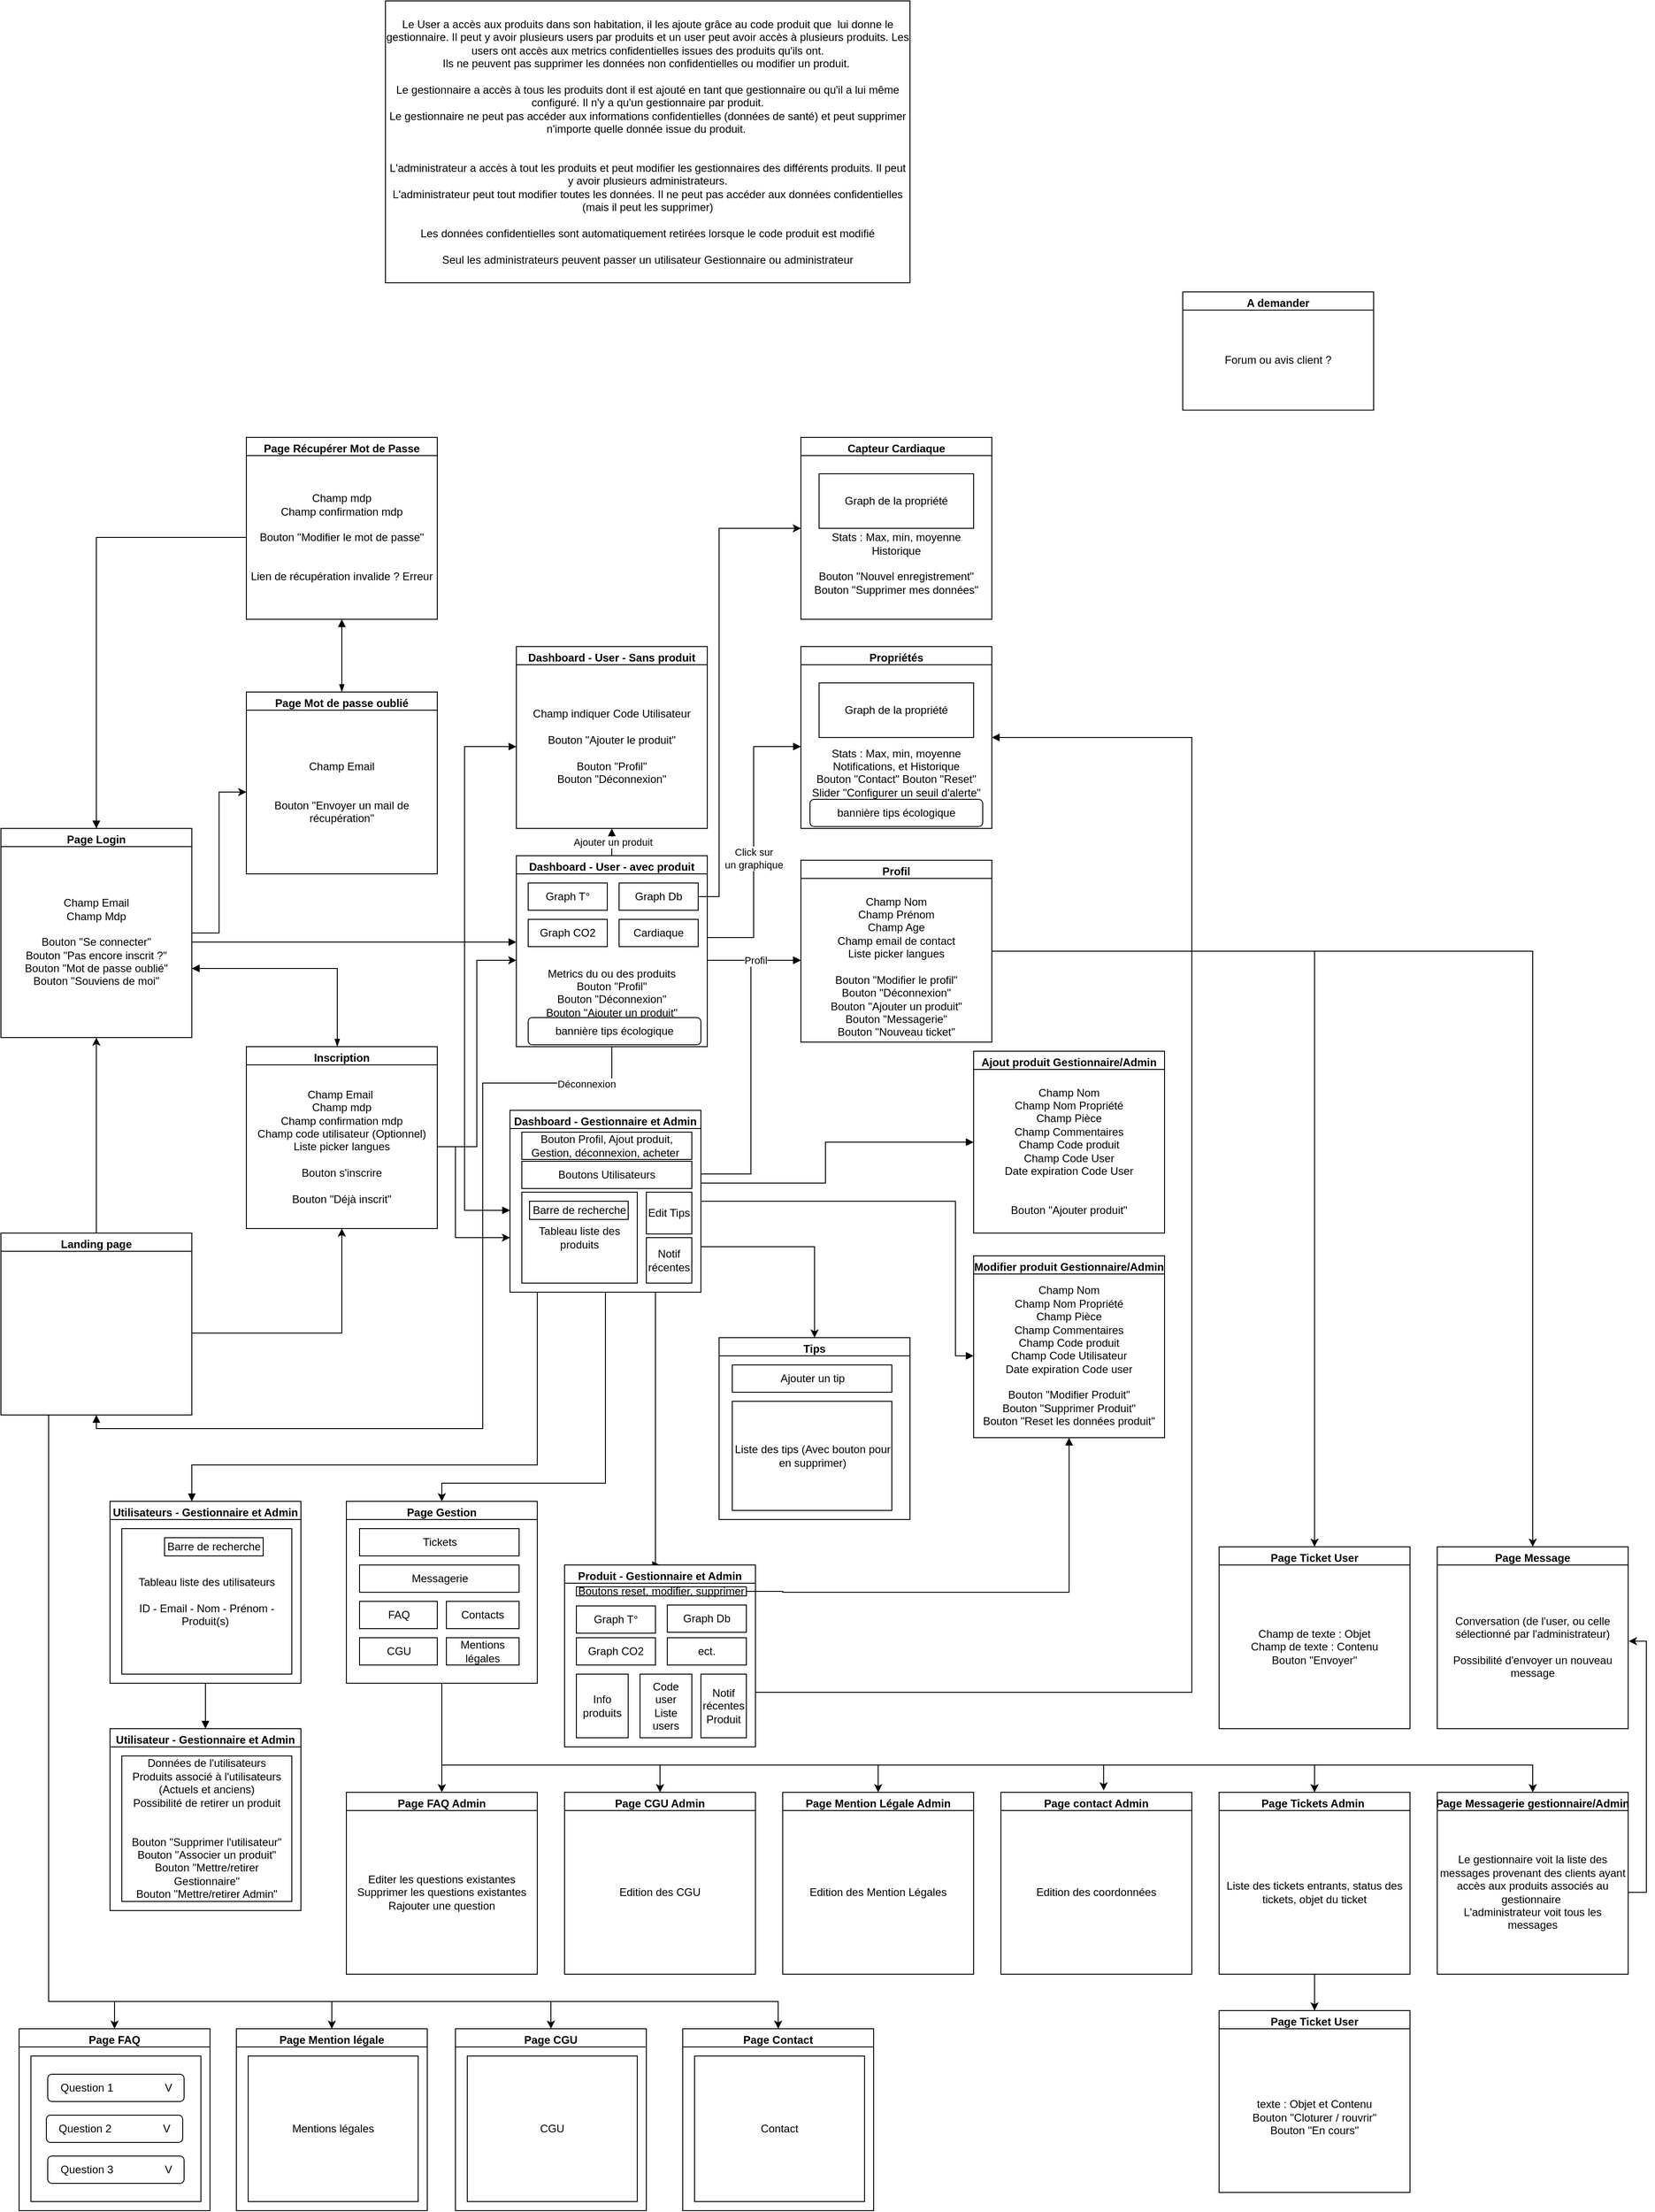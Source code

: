 <mxfile version="20.4.0" type="github">
  <diagram id="8Fomc0AZO4FN7XBAN6qD" name="Page-1">
    <mxGraphModel dx="5688" dy="4253" grid="1" gridSize="10" guides="1" tooltips="1" connect="1" arrows="1" fold="1" page="1" pageScale="1" pageWidth="827" pageHeight="1169" math="0" shadow="0">
      <root>
        <mxCell id="0" />
        <mxCell id="1" parent="0" />
        <mxCell id="TvtiboMg3xRF9wBlMIQy-12" value="" style="edgeStyle=orthogonalEdgeStyle;rounded=0;orthogonalLoop=1;jettySize=auto;html=1;" parent="1" source="Z2G2KV7_FwyXqnljN_IR-2" target="TvtiboMg3xRF9wBlMIQy-11" edge="1">
          <mxGeometry relative="1" as="geometry" />
        </mxCell>
        <mxCell id="Z2G2KV7_FwyXqnljN_IR-2" value="Page Login" style="swimlane;" parent="1" vertex="1">
          <mxGeometry x="50" y="40" width="210" height="230" as="geometry" />
        </mxCell>
        <mxCell id="Z2G2KV7_FwyXqnljN_IR-4" value="Champ Email&lt;br&gt;Champ Mdp&lt;br&gt;&lt;br&gt;Bouton &quot;Se connecter&quot;&lt;br&gt;Bouton &quot;Pas encore inscrit ?&quot;&lt;br&gt;Bouton &quot;Mot de passe oublié&quot;&lt;br&gt;Bouton &quot;Souviens de moi&quot;" style="whiteSpace=wrap;html=1;aspect=fixed;" parent="Z2G2KV7_FwyXqnljN_IR-2" vertex="1">
          <mxGeometry y="20" width="210" height="210" as="geometry" />
        </mxCell>
        <mxCell id="zcl_KMXIE3ddpEgMDRwE-5" style="edgeStyle=orthogonalEdgeStyle;rounded=0;orthogonalLoop=1;jettySize=auto;html=1;exitX=0.25;exitY=1;exitDx=0;exitDy=0;entryX=0.5;entryY=0;entryDx=0;entryDy=0;" parent="1" source="TvtiboMg3xRF9wBlMIQy-1" target="zcl_KMXIE3ddpEgMDRwE-1" edge="1">
          <mxGeometry relative="1" as="geometry">
            <Array as="points">
              <mxPoint x="103" y="1330" />
              <mxPoint x="175" y="1330" />
            </Array>
          </mxGeometry>
        </mxCell>
        <mxCell id="zcl_KMXIE3ddpEgMDRwE-19" style="edgeStyle=orthogonalEdgeStyle;rounded=0;orthogonalLoop=1;jettySize=auto;html=1;exitX=0.25;exitY=1;exitDx=0;exitDy=0;entryX=0.5;entryY=0;entryDx=0;entryDy=0;" parent="1" source="TvtiboMg3xRF9wBlMIQy-1" target="zcl_KMXIE3ddpEgMDRwE-6" edge="1">
          <mxGeometry relative="1" as="geometry">
            <Array as="points">
              <mxPoint x="103" y="1330" />
              <mxPoint x="414" y="1330" />
            </Array>
          </mxGeometry>
        </mxCell>
        <mxCell id="zcl_KMXIE3ddpEgMDRwE-20" style="edgeStyle=orthogonalEdgeStyle;rounded=0;orthogonalLoop=1;jettySize=auto;html=1;exitX=0.25;exitY=1;exitDx=0;exitDy=0;entryX=0.5;entryY=0;entryDx=0;entryDy=0;" parent="1" source="TvtiboMg3xRF9wBlMIQy-1" target="zcl_KMXIE3ddpEgMDRwE-10" edge="1">
          <mxGeometry relative="1" as="geometry">
            <Array as="points">
              <mxPoint x="103" y="1330" />
              <mxPoint x="655" y="1330" />
            </Array>
          </mxGeometry>
        </mxCell>
        <mxCell id="zcl_KMXIE3ddpEgMDRwE-34" style="edgeStyle=orthogonalEdgeStyle;rounded=0;orthogonalLoop=1;jettySize=auto;html=1;exitX=0.25;exitY=1;exitDx=0;exitDy=0;entryX=0.5;entryY=0;entryDx=0;entryDy=0;" parent="1" source="TvtiboMg3xRF9wBlMIQy-1" target="zcl_KMXIE3ddpEgMDRwE-25" edge="1">
          <mxGeometry relative="1" as="geometry">
            <Array as="points">
              <mxPoint x="103" y="1330" />
              <mxPoint x="905" y="1330" />
            </Array>
          </mxGeometry>
        </mxCell>
        <mxCell id="TvtiboMg3xRF9wBlMIQy-1" value="Landing page" style="swimlane;" parent="1" vertex="1">
          <mxGeometry x="50" y="485" width="210" height="200" as="geometry">
            <mxRectangle x="30" y="360" width="120" height="30" as="alternateBounds" />
          </mxGeometry>
        </mxCell>
        <mxCell id="TvtiboMg3xRF9wBlMIQy-3" value="" style="whiteSpace=wrap;html=1;" parent="TvtiboMg3xRF9wBlMIQy-1" vertex="1">
          <mxGeometry y="20" width="210" height="180" as="geometry" />
        </mxCell>
        <mxCell id="TvtiboMg3xRF9wBlMIQy-6" value="" style="edgeStyle=orthogonalEdgeStyle;rounded=0;orthogonalLoop=1;jettySize=auto;html=1;exitX=0.5;exitY=0;exitDx=0;exitDy=0;" parent="1" source="TvtiboMg3xRF9wBlMIQy-1" target="Z2G2KV7_FwyXqnljN_IR-4" edge="1">
          <mxGeometry relative="1" as="geometry">
            <mxPoint x="170" y="450" as="sourcePoint" />
          </mxGeometry>
        </mxCell>
        <mxCell id="wFw56l5t1BwNAsLt9trj-7" value="" style="edgeStyle=orthogonalEdgeStyle;rounded=0;orthogonalLoop=1;jettySize=auto;html=1;startArrow=blockThin;startFill=1;endArrow=block;endFill=1;" parent="1" source="TvtiboMg3xRF9wBlMIQy-10" target="wFw56l5t1BwNAsLt9trj-5" edge="1">
          <mxGeometry relative="1" as="geometry" />
        </mxCell>
        <mxCell id="TvtiboMg3xRF9wBlMIQy-10" value="Page Mot de passe oublié" style="swimlane;" parent="1" vertex="1">
          <mxGeometry x="320" y="-110" width="210" height="200" as="geometry">
            <mxRectangle x="290" y="400" width="120" height="30" as="alternateBounds" />
          </mxGeometry>
        </mxCell>
        <mxCell id="TvtiboMg3xRF9wBlMIQy-11" value="Champ Email&lt;br&gt;&lt;br&gt;&lt;br&gt;Bouton &quot;Envoyer un mail de récupération&quot;" style="whiteSpace=wrap;html=1;" parent="TvtiboMg3xRF9wBlMIQy-10" vertex="1">
          <mxGeometry y="20" width="210" height="180" as="geometry" />
        </mxCell>
        <mxCell id="TvtiboMg3xRF9wBlMIQy-13" value="Inscription" style="swimlane;" parent="1" vertex="1">
          <mxGeometry x="320" y="280" width="210" height="200" as="geometry">
            <mxRectangle x="290" y="400" width="120" height="30" as="alternateBounds" />
          </mxGeometry>
        </mxCell>
        <mxCell id="TvtiboMg3xRF9wBlMIQy-14" value="Champ Email&amp;nbsp;&lt;br&gt;Champ mdp&lt;br&gt;Champ confirmation mdp&lt;br&gt;Champ code utilisateur (Optionnel)&lt;br&gt;Liste picker langues&lt;br&gt;&lt;br&gt;Bouton s&#39;inscrire&lt;br&gt;&lt;br&gt;Bouton &quot;Déjà inscrit&quot;" style="whiteSpace=wrap;html=1;" parent="TvtiboMg3xRF9wBlMIQy-13" vertex="1">
          <mxGeometry y="20" width="210" height="180" as="geometry" />
        </mxCell>
        <mxCell id="TvtiboMg3xRF9wBlMIQy-16" style="edgeStyle=orthogonalEdgeStyle;rounded=0;orthogonalLoop=1;jettySize=auto;html=1;" parent="1" source="TvtiboMg3xRF9wBlMIQy-3" target="TvtiboMg3xRF9wBlMIQy-14" edge="1">
          <mxGeometry relative="1" as="geometry" />
        </mxCell>
        <mxCell id="TvtiboMg3xRF9wBlMIQy-17" value="Dashboard - User - Sans produit" style="swimlane;" parent="1" vertex="1">
          <mxGeometry x="617" y="-160" width="210" height="200" as="geometry">
            <mxRectangle x="670" y="60" width="120" height="30" as="alternateBounds" />
          </mxGeometry>
        </mxCell>
        <mxCell id="TvtiboMg3xRF9wBlMIQy-18" value="Champ indiquer Code Utilisateur&lt;br&gt;&lt;br&gt;Bouton &quot;Ajouter le produit&quot;&lt;br&gt;&lt;br&gt;Bouton &quot;Profil&quot;&lt;br&gt;Bouton &quot;Déconnexion&quot;" style="whiteSpace=wrap;html=1;" parent="TvtiboMg3xRF9wBlMIQy-17" vertex="1">
          <mxGeometry y="20" width="210" height="180" as="geometry" />
        </mxCell>
        <mxCell id="wFw56l5t1BwNAsLt9trj-4" style="edgeStyle=orthogonalEdgeStyle;rounded=0;orthogonalLoop=1;jettySize=auto;html=1;entryX=1;entryY=0.638;entryDx=0;entryDy=0;entryPerimeter=0;startArrow=blockThin;startFill=1;endArrow=block;endFill=1;" parent="1" target="Z2G2KV7_FwyXqnljN_IR-4" edge="1">
          <mxGeometry relative="1" as="geometry">
            <mxPoint x="420" y="280" as="sourcePoint" />
            <Array as="points">
              <mxPoint x="420" y="194" />
            </Array>
          </mxGeometry>
        </mxCell>
        <mxCell id="wFw56l5t1BwNAsLt9trj-5" value="Page Récupérer Mot de Passe" style="swimlane;" parent="1" vertex="1">
          <mxGeometry x="320" y="-390" width="210" height="200" as="geometry">
            <mxRectangle x="290" y="400" width="120" height="30" as="alternateBounds" />
          </mxGeometry>
        </mxCell>
        <mxCell id="wFw56l5t1BwNAsLt9trj-6" value="Champ mdp&lt;br&gt;Champ confirmation mdp&lt;br&gt;&lt;br&gt;Bouton &quot;Modifier le mot de passe&quot;&lt;br&gt;&lt;br&gt;&lt;br&gt;Lien de récupération invalide ? Erreur" style="whiteSpace=wrap;html=1;" parent="wFw56l5t1BwNAsLt9trj-5" vertex="1">
          <mxGeometry y="20" width="210" height="180" as="geometry" />
        </mxCell>
        <mxCell id="wFw56l5t1BwNAsLt9trj-8" style="edgeStyle=orthogonalEdgeStyle;rounded=0;orthogonalLoop=1;jettySize=auto;html=1;entryX=0.5;entryY=0;entryDx=0;entryDy=0;startArrow=none;startFill=0;endArrow=block;endFill=1;" parent="1" source="wFw56l5t1BwNAsLt9trj-6" target="Z2G2KV7_FwyXqnljN_IR-2" edge="1">
          <mxGeometry relative="1" as="geometry" />
        </mxCell>
        <mxCell id="wFw56l5t1BwNAsLt9trj-25" style="edgeStyle=orthogonalEdgeStyle;rounded=0;orthogonalLoop=1;jettySize=auto;html=1;exitX=0.5;exitY=0;exitDx=0;exitDy=0;entryX=0.5;entryY=1;entryDx=0;entryDy=0;startArrow=none;startFill=0;endArrow=block;endFill=1;" parent="1" source="wFw56l5t1BwNAsLt9trj-11" target="TvtiboMg3xRF9wBlMIQy-18" edge="1">
          <mxGeometry relative="1" as="geometry" />
        </mxCell>
        <mxCell id="wFw56l5t1BwNAsLt9trj-26" value="Ajouter un produit" style="edgeLabel;html=1;align=center;verticalAlign=middle;resizable=0;points=[];" parent="wFw56l5t1BwNAsLt9trj-25" vertex="1" connectable="0">
          <mxGeometry x="0.019" y="-1" relative="1" as="geometry">
            <mxPoint as="offset" />
          </mxGeometry>
        </mxCell>
        <mxCell id="wFw56l5t1BwNAsLt9trj-37" value="Click sur &lt;br&gt;un graphique" style="edgeStyle=orthogonalEdgeStyle;rounded=0;orthogonalLoop=1;jettySize=auto;html=1;exitX=1;exitY=0.25;exitDx=0;exitDy=0;entryX=0;entryY=0.5;entryDx=0;entryDy=0;startArrow=none;startFill=0;endArrow=block;endFill=1;" parent="1" source="wFw56l5t1BwNAsLt9trj-11" target="wFw56l5t1BwNAsLt9trj-36" edge="1">
          <mxGeometry relative="1" as="geometry">
            <Array as="points">
              <mxPoint x="827" y="160" />
              <mxPoint x="878" y="160" />
              <mxPoint x="878" y="-50" />
            </Array>
          </mxGeometry>
        </mxCell>
        <mxCell id="wFw56l5t1BwNAsLt9trj-11" value="Dashboard - User - avec produit" style="swimlane;" parent="1" vertex="1">
          <mxGeometry x="617" y="70" width="210" height="210" as="geometry">
            <mxRectangle x="670" y="60" width="120" height="30" as="alternateBounds" />
          </mxGeometry>
        </mxCell>
        <mxCell id="wFw56l5t1BwNAsLt9trj-12" value="&lt;br&gt;&lt;br&gt;&lt;br&gt;&lt;br&gt;&lt;br&gt;Metrics du ou des produits&lt;br&gt;Bouton &quot;Profil&quot;&lt;br&gt;Bouton &quot;Déconnexion&quot;&lt;br&gt;Bouton &quot;Ajouter un produit&quot;" style="whiteSpace=wrap;html=1;" parent="wFw56l5t1BwNAsLt9trj-11" vertex="1">
          <mxGeometry y="20" width="210" height="190" as="geometry" />
        </mxCell>
        <mxCell id="wFw56l5t1BwNAsLt9trj-21" value="Graph T°" style="rounded=0;whiteSpace=wrap;html=1;" parent="wFw56l5t1BwNAsLt9trj-11" vertex="1">
          <mxGeometry x="13" y="30" width="87" height="30" as="geometry" />
        </mxCell>
        <mxCell id="wFw56l5t1BwNAsLt9trj-22" value="Graph Db" style="rounded=0;whiteSpace=wrap;html=1;" parent="wFw56l5t1BwNAsLt9trj-11" vertex="1">
          <mxGeometry x="113" y="30" width="87" height="30" as="geometry" />
        </mxCell>
        <mxCell id="wFw56l5t1BwNAsLt9trj-23" value="Graph CO2" style="rounded=0;whiteSpace=wrap;html=1;" parent="wFw56l5t1BwNAsLt9trj-11" vertex="1">
          <mxGeometry x="13" y="70" width="87" height="30" as="geometry" />
        </mxCell>
        <mxCell id="wFw56l5t1BwNAsLt9trj-24" value="Cardiaque" style="rounded=0;whiteSpace=wrap;html=1;" parent="wFw56l5t1BwNAsLt9trj-11" vertex="1">
          <mxGeometry x="113" y="70" width="87" height="30" as="geometry" />
        </mxCell>
        <mxCell id="wFw56l5t1BwNAsLt9trj-70" value="bannière tips écologique" style="rounded=1;whiteSpace=wrap;html=1;" parent="wFw56l5t1BwNAsLt9trj-11" vertex="1">
          <mxGeometry x="13" y="178" width="190" height="30" as="geometry" />
        </mxCell>
        <mxCell id="wFw56l5t1BwNAsLt9trj-14" style="edgeStyle=orthogonalEdgeStyle;rounded=0;orthogonalLoop=1;jettySize=auto;html=1;startArrow=none;startFill=0;endArrow=block;endFill=1;" parent="1" source="Z2G2KV7_FwyXqnljN_IR-4" target="wFw56l5t1BwNAsLt9trj-12" edge="1">
          <mxGeometry relative="1" as="geometry">
            <Array as="points">
              <mxPoint x="600" y="165" />
              <mxPoint x="600" y="165" />
            </Array>
          </mxGeometry>
        </mxCell>
        <mxCell id="wFw56l5t1BwNAsLt9trj-15" style="edgeStyle=orthogonalEdgeStyle;rounded=0;orthogonalLoop=1;jettySize=auto;html=1;exitX=1;exitY=0.5;exitDx=0;exitDy=0;startArrow=none;startFill=0;endArrow=block;endFill=1;" parent="1" source="Z2G2KV7_FwyXqnljN_IR-4" target="TvtiboMg3xRF9wBlMIQy-18" edge="1">
          <mxGeometry relative="1" as="geometry">
            <Array as="points">
              <mxPoint x="560" y="165" />
              <mxPoint x="560" y="-50" />
            </Array>
          </mxGeometry>
        </mxCell>
        <mxCell id="wFw56l5t1BwNAsLt9trj-42" style="edgeStyle=orthogonalEdgeStyle;rounded=0;orthogonalLoop=1;jettySize=auto;html=1;exitX=1;exitY=0.5;exitDx=0;exitDy=0;entryX=0;entryY=0.5;entryDx=0;entryDy=0;startArrow=none;startFill=0;endArrow=block;endFill=1;" parent="1" source="wFw56l5t1BwNAsLt9trj-16" target="wFw56l5t1BwNAsLt9trj-29" edge="1">
          <mxGeometry relative="1" as="geometry">
            <Array as="points">
              <mxPoint x="820" y="420" />
              <mxPoint x="875" y="420" />
              <mxPoint x="875" y="185" />
            </Array>
          </mxGeometry>
        </mxCell>
        <mxCell id="wFw56l5t1BwNAsLt9trj-43" style="edgeStyle=orthogonalEdgeStyle;rounded=0;orthogonalLoop=1;jettySize=auto;html=1;exitX=1;exitY=0.5;exitDx=0;exitDy=0;startArrow=none;startFill=0;endArrow=block;endFill=1;entryX=0;entryY=0.5;entryDx=0;entryDy=0;" parent="1" source="wFw56l5t1BwNAsLt9trj-16" target="wFw56l5t1BwNAsLt9trj-44" edge="1">
          <mxGeometry relative="1" as="geometry">
            <mxPoint x="960" y="490.667" as="targetPoint" />
            <Array as="points">
              <mxPoint x="820" y="430" />
              <mxPoint x="957" y="430" />
              <mxPoint x="957" y="385" />
            </Array>
          </mxGeometry>
        </mxCell>
        <mxCell id="wFw56l5t1BwNAsLt9trj-54" style="edgeStyle=orthogonalEdgeStyle;rounded=0;orthogonalLoop=1;jettySize=auto;html=1;exitX=1;exitY=0.5;exitDx=0;exitDy=0;entryX=0;entryY=0.5;entryDx=0;entryDy=0;startArrow=none;startFill=0;endArrow=block;endFill=1;" parent="1" source="wFw56l5t1BwNAsLt9trj-16" target="wFw56l5t1BwNAsLt9trj-53" edge="1">
          <mxGeometry relative="1" as="geometry">
            <Array as="points">
              <mxPoint x="1100" y="450" />
              <mxPoint x="1100" y="620" />
            </Array>
          </mxGeometry>
        </mxCell>
        <mxCell id="wFw56l5t1BwNAsLt9trj-61" style="edgeStyle=orthogonalEdgeStyle;rounded=0;orthogonalLoop=1;jettySize=auto;html=1;exitX=0.5;exitY=1;exitDx=0;exitDy=0;entryX=0.5;entryY=0;entryDx=0;entryDy=0;startArrow=none;startFill=0;endArrow=block;endFill=1;" parent="1" source="wFw56l5t1BwNAsLt9trj-16" target="wFw56l5t1BwNAsLt9trj-55" edge="1">
          <mxGeometry relative="1" as="geometry">
            <Array as="points">
              <mxPoint x="770" y="550" />
              <mxPoint x="770" y="850" />
            </Array>
          </mxGeometry>
        </mxCell>
        <mxCell id="wFw56l5t1BwNAsLt9trj-81" style="edgeStyle=orthogonalEdgeStyle;rounded=0;orthogonalLoop=1;jettySize=auto;html=1;startArrow=none;startFill=0;endArrow=block;endFill=1;" parent="1" source="wFw56l5t1BwNAsLt9trj-16" target="wFw56l5t1BwNAsLt9trj-74" edge="1">
          <mxGeometry relative="1" as="geometry">
            <Array as="points">
              <mxPoint x="640" y="740" />
              <mxPoint x="260" y="740" />
            </Array>
          </mxGeometry>
        </mxCell>
        <mxCell id="EZ635x1kSuNYY0ZF9sBV-17" style="edgeStyle=orthogonalEdgeStyle;rounded=0;orthogonalLoop=1;jettySize=auto;html=1;exitX=1;exitY=0.75;exitDx=0;exitDy=0;entryX=0.5;entryY=0;entryDx=0;entryDy=0;" parent="1" source="wFw56l5t1BwNAsLt9trj-16" target="EZ635x1kSuNYY0ZF9sBV-9" edge="1">
          <mxGeometry relative="1" as="geometry" />
        </mxCell>
        <mxCell id="wFw56l5t1BwNAsLt9trj-16" value="Dashboard - Gestionnaire et Admin" style="swimlane;" parent="1" vertex="1">
          <mxGeometry x="610" y="350" width="210" height="200" as="geometry">
            <mxRectangle x="670" y="60" width="120" height="30" as="alternateBounds" />
          </mxGeometry>
        </mxCell>
        <mxCell id="wFw56l5t1BwNAsLt9trj-17" value="" style="whiteSpace=wrap;html=1;" parent="wFw56l5t1BwNAsLt9trj-16" vertex="1">
          <mxGeometry y="20" width="210" height="180" as="geometry" />
        </mxCell>
        <mxCell id="wFw56l5t1BwNAsLt9trj-47" value="Tableau liste des produits" style="rounded=0;whiteSpace=wrap;html=1;" parent="wFw56l5t1BwNAsLt9trj-16" vertex="1">
          <mxGeometry x="13" y="90" width="127" height="100" as="geometry" />
        </mxCell>
        <mxCell id="wFw56l5t1BwNAsLt9trj-48" value="Barre de recherche" style="rounded=0;whiteSpace=wrap;html=1;" parent="wFw56l5t1BwNAsLt9trj-16" vertex="1">
          <mxGeometry x="21.5" y="100" width="108.5" height="20" as="geometry" />
        </mxCell>
        <mxCell id="wFw56l5t1BwNAsLt9trj-49" value="Notif&lt;br&gt;récentes" style="rounded=0;whiteSpace=wrap;html=1;" parent="wFw56l5t1BwNAsLt9trj-16" vertex="1">
          <mxGeometry x="150" y="140" width="50" height="50" as="geometry" />
        </mxCell>
        <mxCell id="wFw56l5t1BwNAsLt9trj-50" value="Bouton Profil, Ajout produit, Gestion, déconnexion, acheter&amp;nbsp;" style="rounded=0;whiteSpace=wrap;html=1;" parent="wFw56l5t1BwNAsLt9trj-16" vertex="1">
          <mxGeometry x="13" y="24" width="187" height="30" as="geometry" />
        </mxCell>
        <mxCell id="wFw56l5t1BwNAsLt9trj-73" value="Boutons Utilisateurs" style="rounded=0;whiteSpace=wrap;html=1;" parent="wFw56l5t1BwNAsLt9trj-16" vertex="1">
          <mxGeometry x="13" y="56" width="187" height="30" as="geometry" />
        </mxCell>
        <mxCell id="EZ635x1kSuNYY0ZF9sBV-8" value="Edit Tips" style="rounded=0;whiteSpace=wrap;html=1;" parent="wFw56l5t1BwNAsLt9trj-16" vertex="1">
          <mxGeometry x="150" y="90" width="50" height="46" as="geometry" />
        </mxCell>
        <mxCell id="wFw56l5t1BwNAsLt9trj-18" style="edgeStyle=orthogonalEdgeStyle;rounded=0;orthogonalLoop=1;jettySize=auto;html=1;entryX=0;entryY=0.5;entryDx=0;entryDy=0;startArrow=none;startFill=0;endArrow=block;endFill=1;" parent="1" source="Z2G2KV7_FwyXqnljN_IR-4" target="wFw56l5t1BwNAsLt9trj-17" edge="1">
          <mxGeometry relative="1" as="geometry">
            <Array as="points">
              <mxPoint x="560" y="165" />
              <mxPoint x="560" y="460" />
            </Array>
          </mxGeometry>
        </mxCell>
        <mxCell id="wFw56l5t1BwNAsLt9trj-27" style="edgeStyle=orthogonalEdgeStyle;rounded=0;orthogonalLoop=1;jettySize=auto;html=1;startArrow=none;startFill=0;endArrow=block;endFill=1;" parent="1" source="wFw56l5t1BwNAsLt9trj-12" target="wFw56l5t1BwNAsLt9trj-29" edge="1">
          <mxGeometry relative="1" as="geometry">
            <mxPoint x="990" y="180.0" as="targetPoint" />
          </mxGeometry>
        </mxCell>
        <mxCell id="wFw56l5t1BwNAsLt9trj-34" value="Profil&lt;br&gt;" style="edgeLabel;html=1;align=center;verticalAlign=middle;resizable=0;points=[];" parent="wFw56l5t1BwNAsLt9trj-27" vertex="1" connectable="0">
          <mxGeometry x="-0.404" y="-5" relative="1" as="geometry">
            <mxPoint x="22" y="-5" as="offset" />
          </mxGeometry>
        </mxCell>
        <mxCell id="zcl_KMXIE3ddpEgMDRwE-71" style="edgeStyle=orthogonalEdgeStyle;rounded=0;orthogonalLoop=1;jettySize=auto;html=1;exitX=1;exitY=0.5;exitDx=0;exitDy=0;entryX=0.5;entryY=0;entryDx=0;entryDy=0;" parent="1" source="wFw56l5t1BwNAsLt9trj-28" target="zcl_KMXIE3ddpEgMDRwE-72" edge="1">
          <mxGeometry relative="1" as="geometry">
            <mxPoint x="1460" y="250" as="targetPoint" />
          </mxGeometry>
        </mxCell>
        <mxCell id="zcl_KMXIE3ddpEgMDRwE-76" style="edgeStyle=orthogonalEdgeStyle;rounded=0;orthogonalLoop=1;jettySize=auto;html=1;exitX=1;exitY=0.5;exitDx=0;exitDy=0;entryX=0.5;entryY=0;entryDx=0;entryDy=0;" parent="1" source="wFw56l5t1BwNAsLt9trj-28" target="zcl_KMXIE3ddpEgMDRwE-74" edge="1">
          <mxGeometry relative="1" as="geometry" />
        </mxCell>
        <mxCell id="wFw56l5t1BwNAsLt9trj-28" value="Profil" style="swimlane;" parent="1" vertex="1">
          <mxGeometry x="930" y="75" width="210" height="200" as="geometry">
            <mxRectangle x="670" y="60" width="120" height="30" as="alternateBounds" />
          </mxGeometry>
        </mxCell>
        <mxCell id="wFw56l5t1BwNAsLt9trj-29" value="&lt;br&gt;Champ Nom&lt;br&gt;Champ Prénom&lt;br&gt;Champ Age&lt;br&gt;Champ email de contact&lt;br&gt;Liste picker langues&lt;br&gt;&lt;br&gt;Bouton &quot;Modifier le profil&quot;&lt;br&gt;Bouton &quot;Déconnexion&quot;&lt;br&gt;Bouton &quot;Ajouter un produit&quot;&lt;br&gt;Bouton &quot;Messagerie&quot;&lt;br&gt;Bouton &quot;Nouveau ticket&quot;" style="whiteSpace=wrap;html=1;" parent="wFw56l5t1BwNAsLt9trj-28" vertex="1">
          <mxGeometry y="20" width="210" height="180" as="geometry" />
        </mxCell>
        <mxCell id="wFw56l5t1BwNAsLt9trj-35" value="Propriétés" style="swimlane;" parent="1" vertex="1">
          <mxGeometry x="930" y="-160" width="210" height="200" as="geometry">
            <mxRectangle x="670" y="60" width="120" height="30" as="alternateBounds" />
          </mxGeometry>
        </mxCell>
        <mxCell id="wFw56l5t1BwNAsLt9trj-36" value="&lt;br&gt;&lt;br&gt;&lt;br&gt;&lt;br&gt;Stats : Max, min, moyenne&lt;br&gt;Notifications, et Historique&lt;br&gt;Bouton &quot;Contact&quot; Bouton &quot;Reset&quot;&lt;br&gt;Slider &quot;Configurer un seuil d&#39;alerte&quot;" style="whiteSpace=wrap;html=1;" parent="wFw56l5t1BwNAsLt9trj-35" vertex="1">
          <mxGeometry y="20" width="210" height="180" as="geometry" />
        </mxCell>
        <mxCell id="wFw56l5t1BwNAsLt9trj-38" value="Graph de la propriété" style="rounded=0;whiteSpace=wrap;html=1;" parent="wFw56l5t1BwNAsLt9trj-35" vertex="1">
          <mxGeometry x="20" y="40" width="170" height="60" as="geometry" />
        </mxCell>
        <mxCell id="wFw56l5t1BwNAsLt9trj-39" value="bannière tips écologique" style="rounded=1;whiteSpace=wrap;html=1;" parent="wFw56l5t1BwNAsLt9trj-35" vertex="1">
          <mxGeometry x="10" y="168" width="190" height="30" as="geometry" />
        </mxCell>
        <mxCell id="wFw56l5t1BwNAsLt9trj-40" style="edgeStyle=orthogonalEdgeStyle;rounded=0;orthogonalLoop=1;jettySize=auto;html=1;entryX=0.5;entryY=1;entryDx=0;entryDy=0;startArrow=none;startFill=0;endArrow=block;endFill=1;" parent="1" source="wFw56l5t1BwNAsLt9trj-12" target="TvtiboMg3xRF9wBlMIQy-1" edge="1">
          <mxGeometry relative="1" as="geometry">
            <Array as="points">
              <mxPoint x="722" y="320" />
              <mxPoint x="580" y="320" />
              <mxPoint x="580" y="700" />
              <mxPoint x="155" y="700" />
            </Array>
          </mxGeometry>
        </mxCell>
        <mxCell id="wFw56l5t1BwNAsLt9trj-41" value="Déconnexion" style="edgeLabel;html=1;align=center;verticalAlign=middle;resizable=0;points=[];" parent="wFw56l5t1BwNAsLt9trj-40" vertex="1" connectable="0">
          <mxGeometry x="-0.864" y="1" relative="1" as="geometry">
            <mxPoint as="offset" />
          </mxGeometry>
        </mxCell>
        <mxCell id="wFw56l5t1BwNAsLt9trj-44" value="Ajout produit Gestionnaire/Admin" style="swimlane;" parent="1" vertex="1">
          <mxGeometry x="1120" y="285" width="210" height="200" as="geometry">
            <mxRectangle x="670" y="60" width="120" height="30" as="alternateBounds" />
          </mxGeometry>
        </mxCell>
        <mxCell id="wFw56l5t1BwNAsLt9trj-45" value="Champ Nom&lt;br&gt;Champ Nom Propriété&lt;br&gt;Champ Pièce&lt;br&gt;Champ Commentaires&lt;br&gt;Champ Code produit&lt;br&gt;Champ Code User&lt;br&gt;Date expiration Code User&lt;br&gt;&lt;br&gt;&lt;br&gt;Bouton &quot;Ajouter produit&quot;" style="whiteSpace=wrap;html=1;" parent="wFw56l5t1BwNAsLt9trj-44" vertex="1">
          <mxGeometry y="20" width="210" height="180" as="geometry" />
        </mxCell>
        <mxCell id="wFw56l5t1BwNAsLt9trj-46" value="Le User a accès aux produits dans son habitation, il les ajoute grâce au code produit que &amp;nbsp;lui donne le gestionnaire. Il peut y avoir plusieurs users par produits et un user peut avoir accès à plusieurs produits. Les users ont accès aux metrics confidentielles issues des produits qu&#39;ils ont.&lt;br&gt;Ils ne peuvent pas supprimer les données non confidentielles ou modifier un produit.&amp;nbsp;&lt;br&gt;&lt;br&gt;Le gestionnaire a accès à tous les produits dont il est ajouté en tant que gestionnaire ou qu&#39;il a lui même configuré. Il n&#39;y a qu&#39;un gestionnaire par produit.&lt;br&gt;Le gestionnaire ne peut pas accéder aux informations confidentielles (données de santé) et peut supprimer n&#39;importe quelle donnée issue du produit.&amp;nbsp;&lt;br&gt;&lt;br&gt;&lt;br&gt;L&#39;administrateur a accès à tout les produits et peut modifier les gestionnaires des différents produits. Il peut y avoir plusieurs administrateurs.&lt;br&gt;L&#39;administrateur peut tout modifier toutes les données. Il ne peut pas accéder aux données confidentielles (mais il peut les supprimer)&lt;br&gt;&lt;br&gt;Les données confidentielles sont automatiquement retirées lorsque le code produit est modifié&lt;br&gt;&lt;br&gt;Seul les administrateurs peuvent passer un utilisateur Gestionnaire ou administrateur" style="rounded=0;whiteSpace=wrap;html=1;" parent="1" vertex="1">
          <mxGeometry x="473" y="-870" width="577" height="310" as="geometry" />
        </mxCell>
        <mxCell id="wFw56l5t1BwNAsLt9trj-52" value="Modifier produit Gestionnaire/Admin" style="swimlane;" parent="1" vertex="1">
          <mxGeometry x="1120" y="510" width="210" height="200" as="geometry">
            <mxRectangle x="670" y="60" width="120" height="30" as="alternateBounds" />
          </mxGeometry>
        </mxCell>
        <mxCell id="wFw56l5t1BwNAsLt9trj-53" value="Champ Nom&lt;br&gt;Champ Nom Propriété&lt;br&gt;Champ Pièce&lt;br&gt;Champ Commentaires&lt;br&gt;Champ Code produit&lt;br&gt;Champ Code Utilisateur&lt;br&gt;Date expiration Code user&lt;br&gt;&lt;br&gt;Bouton &quot;Modifier Produit&quot;&lt;br&gt;Bouton &quot;Supprimer Produit&quot;&lt;br&gt;Bouton &quot;Reset les données produit&quot;" style="whiteSpace=wrap;html=1;" parent="wFw56l5t1BwNAsLt9trj-52" vertex="1">
          <mxGeometry y="20" width="210" height="180" as="geometry" />
        </mxCell>
        <mxCell id="wFw56l5t1BwNAsLt9trj-55" value="Produit - Gestionnaire et Admin" style="swimlane;" parent="1" vertex="1">
          <mxGeometry x="670" y="850" width="210" height="200" as="geometry">
            <mxRectangle x="670" y="60" width="120" height="30" as="alternateBounds" />
          </mxGeometry>
        </mxCell>
        <mxCell id="wFw56l5t1BwNAsLt9trj-56" value="" style="whiteSpace=wrap;html=1;" parent="wFw56l5t1BwNAsLt9trj-55" vertex="1">
          <mxGeometry y="20" width="210" height="180" as="geometry" />
        </mxCell>
        <mxCell id="wFw56l5t1BwNAsLt9trj-58" value="Info produits" style="rounded=0;whiteSpace=wrap;html=1;" parent="wFw56l5t1BwNAsLt9trj-55" vertex="1">
          <mxGeometry x="13" y="120" width="57" height="70" as="geometry" />
        </mxCell>
        <mxCell id="wFw56l5t1BwNAsLt9trj-59" value="Notif&lt;br&gt;récentes&lt;br&gt;Produit" style="rounded=0;whiteSpace=wrap;html=1;" parent="wFw56l5t1BwNAsLt9trj-55" vertex="1">
          <mxGeometry x="150" y="120" width="50" height="70" as="geometry" />
        </mxCell>
        <mxCell id="wFw56l5t1BwNAsLt9trj-62" value="Graph T°" style="rounded=0;whiteSpace=wrap;html=1;" parent="wFw56l5t1BwNAsLt9trj-55" vertex="1">
          <mxGeometry x="13" y="45" width="87" height="30" as="geometry" />
        </mxCell>
        <mxCell id="wFw56l5t1BwNAsLt9trj-63" value="Graph Db" style="rounded=0;whiteSpace=wrap;html=1;" parent="wFw56l5t1BwNAsLt9trj-55" vertex="1">
          <mxGeometry x="113" y="44" width="87" height="30" as="geometry" />
        </mxCell>
        <mxCell id="wFw56l5t1BwNAsLt9trj-64" value="Graph CO2" style="rounded=0;whiteSpace=wrap;html=1;" parent="wFw56l5t1BwNAsLt9trj-55" vertex="1">
          <mxGeometry x="13" y="80" width="87" height="30" as="geometry" />
        </mxCell>
        <mxCell id="wFw56l5t1BwNAsLt9trj-65" value="ect." style="rounded=0;whiteSpace=wrap;html=1;" parent="wFw56l5t1BwNAsLt9trj-55" vertex="1">
          <mxGeometry x="113" y="80" width="87" height="30" as="geometry" />
        </mxCell>
        <mxCell id="wFw56l5t1BwNAsLt9trj-66" value="Code user&lt;br&gt;Liste&lt;br&gt;users" style="rounded=0;whiteSpace=wrap;html=1;" parent="wFw56l5t1BwNAsLt9trj-55" vertex="1">
          <mxGeometry x="83" y="120" width="57" height="70" as="geometry" />
        </mxCell>
        <mxCell id="wFw56l5t1BwNAsLt9trj-67" value="Boutons reset, modifier, supprimer" style="rounded=0;whiteSpace=wrap;html=1;" parent="wFw56l5t1BwNAsLt9trj-55" vertex="1">
          <mxGeometry x="13" y="24" width="187" height="10" as="geometry" />
        </mxCell>
        <mxCell id="wFw56l5t1BwNAsLt9trj-69" style="edgeStyle=orthogonalEdgeStyle;rounded=0;orthogonalLoop=1;jettySize=auto;html=1;exitX=1;exitY=0.5;exitDx=0;exitDy=0;entryX=0.5;entryY=1;entryDx=0;entryDy=0;startArrow=none;startFill=0;endArrow=block;endFill=1;" parent="1" source="wFw56l5t1BwNAsLt9trj-67" target="wFw56l5t1BwNAsLt9trj-53" edge="1">
          <mxGeometry relative="1" as="geometry">
            <Array as="points">
              <mxPoint x="910" y="879" />
              <mxPoint x="1225" y="880" />
            </Array>
          </mxGeometry>
        </mxCell>
        <mxCell id="wFw56l5t1BwNAsLt9trj-71" style="edgeStyle=orthogonalEdgeStyle;rounded=0;orthogonalLoop=1;jettySize=auto;html=1;entryX=1;entryY=0.5;entryDx=0;entryDy=0;startArrow=none;startFill=0;endArrow=block;endFill=1;" parent="1" source="wFw56l5t1BwNAsLt9trj-56" target="wFw56l5t1BwNAsLt9trj-35" edge="1">
          <mxGeometry relative="1" as="geometry">
            <Array as="points">
              <mxPoint x="1360" y="990" />
              <mxPoint x="1360" y="-60" />
            </Array>
          </mxGeometry>
        </mxCell>
        <mxCell id="wFw56l5t1BwNAsLt9trj-87" style="edgeStyle=orthogonalEdgeStyle;rounded=0;orthogonalLoop=1;jettySize=auto;html=1;entryX=0.5;entryY=0;entryDx=0;entryDy=0;startArrow=none;startFill=0;endArrow=block;endFill=1;" parent="1" source="wFw56l5t1BwNAsLt9trj-74" target="wFw56l5t1BwNAsLt9trj-83" edge="1">
          <mxGeometry relative="1" as="geometry" />
        </mxCell>
        <mxCell id="wFw56l5t1BwNAsLt9trj-74" value="Utilisateurs - Gestionnaire et Admin" style="swimlane;" parent="1" vertex="1">
          <mxGeometry x="170" y="780" width="210" height="200" as="geometry">
            <mxRectangle x="670" y="60" width="120" height="30" as="alternateBounds" />
          </mxGeometry>
        </mxCell>
        <mxCell id="wFw56l5t1BwNAsLt9trj-75" value="" style="whiteSpace=wrap;html=1;" parent="wFw56l5t1BwNAsLt9trj-74" vertex="1">
          <mxGeometry y="20" width="210" height="180" as="geometry" />
        </mxCell>
        <mxCell id="wFw56l5t1BwNAsLt9trj-76" value="Tableau liste des utilisateurs&lt;br&gt;&lt;br&gt;ID - Email - Nom - Prénom - Produit(s)&amp;nbsp;" style="rounded=0;whiteSpace=wrap;html=1;" parent="wFw56l5t1BwNAsLt9trj-74" vertex="1">
          <mxGeometry x="13" y="30" width="187" height="160" as="geometry" />
        </mxCell>
        <mxCell id="wFw56l5t1BwNAsLt9trj-77" value="Barre de recherche" style="rounded=0;whiteSpace=wrap;html=1;" parent="wFw56l5t1BwNAsLt9trj-74" vertex="1">
          <mxGeometry x="60" y="40" width="108.5" height="20" as="geometry" />
        </mxCell>
        <mxCell id="wFw56l5t1BwNAsLt9trj-83" value="Utilisateur - Gestionnaire et Admin" style="swimlane;" parent="1" vertex="1">
          <mxGeometry x="170" y="1030" width="210" height="200" as="geometry">
            <mxRectangle x="670" y="60" width="120" height="30" as="alternateBounds" />
          </mxGeometry>
        </mxCell>
        <mxCell id="wFw56l5t1BwNAsLt9trj-84" value="" style="whiteSpace=wrap;html=1;" parent="wFw56l5t1BwNAsLt9trj-83" vertex="1">
          <mxGeometry y="20" width="210" height="180" as="geometry" />
        </mxCell>
        <mxCell id="wFw56l5t1BwNAsLt9trj-85" value="Données de l&#39;utilisateurs&lt;br&gt;Produits associé à l&#39;utilisateurs&lt;br&gt;(Actuels et anciens)&lt;br&gt;Possibilité de retirer un produit&lt;br&gt;&lt;br&gt;&lt;br&gt;Bouton &quot;Supprimer l&#39;utilisateur&quot;&lt;br&gt;Bouton &quot;Associer un produit&quot;&lt;br&gt;Bouton &quot;Mettre/retirer Gestionnaire&quot;&lt;br&gt;Bouton &quot;Mettre/retirer Admin&quot;" style="rounded=0;whiteSpace=wrap;html=1;" parent="wFw56l5t1BwNAsLt9trj-83" vertex="1">
          <mxGeometry x="13" y="30" width="187" height="160" as="geometry" />
        </mxCell>
        <mxCell id="wFw56l5t1BwNAsLt9trj-88" value="" style="edgeStyle=orthogonalEdgeStyle;rounded=0;orthogonalLoop=1;jettySize=auto;html=1;startArrow=classic;startFill=1;endArrow=none;endFill=0;" parent="1" source="wFw56l5t1BwNAsLt9trj-17" target="TvtiboMg3xRF9wBlMIQy-14" edge="1">
          <mxGeometry relative="1" as="geometry">
            <Array as="points">
              <mxPoint x="550" y="490" />
              <mxPoint x="550" y="390" />
            </Array>
          </mxGeometry>
        </mxCell>
        <mxCell id="zcl_KMXIE3ddpEgMDRwE-1" value="Page FAQ" style="swimlane;" parent="1" vertex="1">
          <mxGeometry x="70" y="1360" width="210" height="200" as="geometry">
            <mxRectangle x="670" y="60" width="120" height="30" as="alternateBounds" />
          </mxGeometry>
        </mxCell>
        <mxCell id="zcl_KMXIE3ddpEgMDRwE-2" value="" style="whiteSpace=wrap;html=1;" parent="zcl_KMXIE3ddpEgMDRwE-1" vertex="1">
          <mxGeometry y="20" width="210" height="180" as="geometry" />
        </mxCell>
        <mxCell id="zcl_KMXIE3ddpEgMDRwE-3" value="" style="rounded=0;whiteSpace=wrap;html=1;" parent="zcl_KMXIE3ddpEgMDRwE-1" vertex="1">
          <mxGeometry x="13" y="30" width="187" height="160" as="geometry" />
        </mxCell>
        <mxCell id="zcl_KMXIE3ddpEgMDRwE-21" value="Question 1 &amp;nbsp; &amp;nbsp; &amp;nbsp; &amp;nbsp; &amp;nbsp; &amp;nbsp; &amp;nbsp; &amp;nbsp; V" style="rounded=1;whiteSpace=wrap;html=1;" parent="zcl_KMXIE3ddpEgMDRwE-1" vertex="1">
          <mxGeometry x="31.5" y="50" width="150" height="30" as="geometry" />
        </mxCell>
        <mxCell id="zcl_KMXIE3ddpEgMDRwE-24" value="Question 2 &amp;nbsp; &amp;nbsp; &amp;nbsp; &amp;nbsp; &amp;nbsp; &amp;nbsp; &amp;nbsp; &amp;nbsp; V" style="rounded=1;whiteSpace=wrap;html=1;" parent="zcl_KMXIE3ddpEgMDRwE-1" vertex="1">
          <mxGeometry x="30" y="95" width="150" height="30" as="geometry" />
        </mxCell>
        <mxCell id="zcl_KMXIE3ddpEgMDRwE-23" value="Question 3 &amp;nbsp; &amp;nbsp; &amp;nbsp; &amp;nbsp; &amp;nbsp; &amp;nbsp; &amp;nbsp; &amp;nbsp; V" style="rounded=1;whiteSpace=wrap;html=1;" parent="zcl_KMXIE3ddpEgMDRwE-1" vertex="1">
          <mxGeometry x="31.5" y="140" width="150" height="30" as="geometry" />
        </mxCell>
        <mxCell id="zcl_KMXIE3ddpEgMDRwE-6" value="Page Mention légale" style="swimlane;" parent="1" vertex="1">
          <mxGeometry x="309" y="1360" width="210" height="200" as="geometry">
            <mxRectangle x="670" y="60" width="120" height="30" as="alternateBounds" />
          </mxGeometry>
        </mxCell>
        <mxCell id="zcl_KMXIE3ddpEgMDRwE-7" value="" style="whiteSpace=wrap;html=1;" parent="zcl_KMXIE3ddpEgMDRwE-6" vertex="1">
          <mxGeometry y="20" width="210" height="180" as="geometry" />
        </mxCell>
        <mxCell id="zcl_KMXIE3ddpEgMDRwE-8" value="Mentions légales" style="rounded=0;whiteSpace=wrap;html=1;" parent="zcl_KMXIE3ddpEgMDRwE-6" vertex="1">
          <mxGeometry x="13" y="30" width="187" height="160" as="geometry" />
        </mxCell>
        <mxCell id="zcl_KMXIE3ddpEgMDRwE-10" value="Page CGU" style="swimlane;" parent="1" vertex="1">
          <mxGeometry x="550" y="1360" width="210" height="200" as="geometry">
            <mxRectangle x="670" y="60" width="120" height="30" as="alternateBounds" />
          </mxGeometry>
        </mxCell>
        <mxCell id="zcl_KMXIE3ddpEgMDRwE-11" value="" style="whiteSpace=wrap;html=1;" parent="zcl_KMXIE3ddpEgMDRwE-10" vertex="1">
          <mxGeometry y="20" width="210" height="180" as="geometry" />
        </mxCell>
        <mxCell id="zcl_KMXIE3ddpEgMDRwE-12" value="CGU" style="rounded=0;whiteSpace=wrap;html=1;" parent="zcl_KMXIE3ddpEgMDRwE-10" vertex="1">
          <mxGeometry x="13" y="30" width="187" height="160" as="geometry" />
        </mxCell>
        <mxCell id="zcl_KMXIE3ddpEgMDRwE-25" value="Page Contact" style="swimlane;" parent="1" vertex="1">
          <mxGeometry x="800" y="1360" width="210" height="200" as="geometry">
            <mxRectangle x="670" y="60" width="120" height="30" as="alternateBounds" />
          </mxGeometry>
        </mxCell>
        <mxCell id="zcl_KMXIE3ddpEgMDRwE-26" value="" style="whiteSpace=wrap;html=1;" parent="zcl_KMXIE3ddpEgMDRwE-25" vertex="1">
          <mxGeometry y="20" width="210" height="180" as="geometry" />
        </mxCell>
        <mxCell id="zcl_KMXIE3ddpEgMDRwE-27" value="Contact" style="rounded=0;whiteSpace=wrap;html=1;" parent="zcl_KMXIE3ddpEgMDRwE-25" vertex="1">
          <mxGeometry x="13" y="30" width="187" height="160" as="geometry" />
        </mxCell>
        <mxCell id="zcl_KMXIE3ddpEgMDRwE-37" value="Page Gestion" style="swimlane;" parent="1" vertex="1">
          <mxGeometry x="430" y="780" width="210" height="200" as="geometry">
            <mxRectangle x="670" y="60" width="120" height="30" as="alternateBounds" />
          </mxGeometry>
        </mxCell>
        <mxCell id="zcl_KMXIE3ddpEgMDRwE-38" value="" style="whiteSpace=wrap;html=1;" parent="zcl_KMXIE3ddpEgMDRwE-37" vertex="1">
          <mxGeometry y="20" width="210" height="180" as="geometry" />
        </mxCell>
        <mxCell id="zcl_KMXIE3ddpEgMDRwE-48" value="Tickets" style="rounded=0;whiteSpace=wrap;html=1;" parent="zcl_KMXIE3ddpEgMDRwE-37" vertex="1">
          <mxGeometry x="14.5" y="30" width="175.5" height="30" as="geometry" />
        </mxCell>
        <mxCell id="zcl_KMXIE3ddpEgMDRwE-49" value="FAQ" style="rounded=0;whiteSpace=wrap;html=1;" parent="zcl_KMXIE3ddpEgMDRwE-37" vertex="1">
          <mxGeometry x="14.5" y="110" width="85.5" height="30" as="geometry" />
        </mxCell>
        <mxCell id="zcl_KMXIE3ddpEgMDRwE-51" value="CGU" style="rounded=0;whiteSpace=wrap;html=1;" parent="zcl_KMXIE3ddpEgMDRwE-37" vertex="1">
          <mxGeometry x="14.5" y="150" width="85.5" height="30" as="geometry" />
        </mxCell>
        <mxCell id="zcl_KMXIE3ddpEgMDRwE-53" value="Contacts" style="rounded=0;whiteSpace=wrap;html=1;" parent="zcl_KMXIE3ddpEgMDRwE-37" vertex="1">
          <mxGeometry x="110" y="110" width="80" height="30" as="geometry" />
        </mxCell>
        <mxCell id="zcl_KMXIE3ddpEgMDRwE-54" value="Messagerie" style="rounded=0;whiteSpace=wrap;html=1;" parent="zcl_KMXIE3ddpEgMDRwE-37" vertex="1">
          <mxGeometry x="14.5" y="70" width="175.5" height="30" as="geometry" />
        </mxCell>
        <mxCell id="zcl_KMXIE3ddpEgMDRwE-50" value="Mentions légales" style="rounded=0;whiteSpace=wrap;html=1;" parent="zcl_KMXIE3ddpEgMDRwE-37" vertex="1">
          <mxGeometry x="110" y="150" width="80" height="30" as="geometry" />
        </mxCell>
        <mxCell id="zcl_KMXIE3ddpEgMDRwE-41" value="Page FAQ Admin" style="swimlane;" parent="1" vertex="1">
          <mxGeometry x="430" y="1100" width="210" height="200" as="geometry">
            <mxRectangle x="670" y="60" width="120" height="30" as="alternateBounds" />
          </mxGeometry>
        </mxCell>
        <mxCell id="zcl_KMXIE3ddpEgMDRwE-42" value="Editer les questions existantes&lt;br&gt;Supprimer les questions existantes&lt;br&gt;Rajouter une question" style="whiteSpace=wrap;html=1;" parent="zcl_KMXIE3ddpEgMDRwE-41" vertex="1">
          <mxGeometry y="20" width="210" height="180" as="geometry" />
        </mxCell>
        <mxCell id="zcl_KMXIE3ddpEgMDRwE-47" style="edgeStyle=orthogonalEdgeStyle;rounded=0;orthogonalLoop=1;jettySize=auto;html=1;" parent="1" source="wFw56l5t1BwNAsLt9trj-17" target="zcl_KMXIE3ddpEgMDRwE-37" edge="1">
          <mxGeometry relative="1" as="geometry">
            <Array as="points">
              <mxPoint x="715" y="760" />
              <mxPoint x="535" y="760" />
            </Array>
          </mxGeometry>
        </mxCell>
        <mxCell id="zcl_KMXIE3ddpEgMDRwE-55" value="Page CGU Admin" style="swimlane;" parent="1" vertex="1">
          <mxGeometry x="670" y="1100" width="210" height="200" as="geometry">
            <mxRectangle x="670" y="60" width="120" height="30" as="alternateBounds" />
          </mxGeometry>
        </mxCell>
        <mxCell id="zcl_KMXIE3ddpEgMDRwE-56" value="Edition des CGU" style="whiteSpace=wrap;html=1;" parent="zcl_KMXIE3ddpEgMDRwE-55" vertex="1">
          <mxGeometry y="20" width="210" height="180" as="geometry" />
        </mxCell>
        <mxCell id="zcl_KMXIE3ddpEgMDRwE-57" value="Page Mention Légale Admin" style="swimlane;" parent="1" vertex="1">
          <mxGeometry x="910" y="1100" width="210" height="200" as="geometry">
            <mxRectangle x="670" y="60" width="120" height="30" as="alternateBounds" />
          </mxGeometry>
        </mxCell>
        <mxCell id="zcl_KMXIE3ddpEgMDRwE-58" value="Edition des Mention Légales" style="whiteSpace=wrap;html=1;" parent="zcl_KMXIE3ddpEgMDRwE-57" vertex="1">
          <mxGeometry y="20" width="210" height="180" as="geometry" />
        </mxCell>
        <mxCell id="zcl_KMXIE3ddpEgMDRwE-59" value="Page contact Admin" style="swimlane;" parent="1" vertex="1">
          <mxGeometry x="1150" y="1100" width="210" height="200" as="geometry">
            <mxRectangle x="670" y="60" width="120" height="30" as="alternateBounds" />
          </mxGeometry>
        </mxCell>
        <mxCell id="zcl_KMXIE3ddpEgMDRwE-60" value="Edition des coordonnées" style="whiteSpace=wrap;html=1;" parent="zcl_KMXIE3ddpEgMDRwE-59" vertex="1">
          <mxGeometry y="20" width="210" height="180" as="geometry" />
        </mxCell>
        <mxCell id="zcl_KMXIE3ddpEgMDRwE-83" style="edgeStyle=orthogonalEdgeStyle;rounded=0;orthogonalLoop=1;jettySize=auto;html=1;exitX=0.5;exitY=1;exitDx=0;exitDy=0;" parent="1" source="zcl_KMXIE3ddpEgMDRwE-61" target="zcl_KMXIE3ddpEgMDRwE-81" edge="1">
          <mxGeometry relative="1" as="geometry" />
        </mxCell>
        <mxCell id="zcl_KMXIE3ddpEgMDRwE-61" value="Page Tickets Admin " style="swimlane;" parent="1" vertex="1">
          <mxGeometry x="1390" y="1100" width="210" height="200" as="geometry">
            <mxRectangle x="670" y="60" width="120" height="30" as="alternateBounds" />
          </mxGeometry>
        </mxCell>
        <mxCell id="zcl_KMXIE3ddpEgMDRwE-62" value="Liste des tickets entrants, status des tickets, objet du ticket" style="whiteSpace=wrap;html=1;" parent="zcl_KMXIE3ddpEgMDRwE-61" vertex="1">
          <mxGeometry y="20" width="210" height="180" as="geometry" />
        </mxCell>
        <mxCell id="zcl_KMXIE3ddpEgMDRwE-63" style="edgeStyle=orthogonalEdgeStyle;rounded=0;orthogonalLoop=1;jettySize=auto;html=1;entryX=0.5;entryY=0;entryDx=0;entryDy=0;" parent="1" source="zcl_KMXIE3ddpEgMDRwE-38" target="zcl_KMXIE3ddpEgMDRwE-41" edge="1">
          <mxGeometry relative="1" as="geometry" />
        </mxCell>
        <mxCell id="zcl_KMXIE3ddpEgMDRwE-64" style="edgeStyle=orthogonalEdgeStyle;rounded=0;orthogonalLoop=1;jettySize=auto;html=1;exitX=0.5;exitY=1;exitDx=0;exitDy=0;entryX=0.5;entryY=0;entryDx=0;entryDy=0;" parent="1" source="zcl_KMXIE3ddpEgMDRwE-38" target="zcl_KMXIE3ddpEgMDRwE-55" edge="1">
          <mxGeometry relative="1" as="geometry">
            <Array as="points">
              <mxPoint x="535" y="1070" />
              <mxPoint x="775" y="1070" />
            </Array>
          </mxGeometry>
        </mxCell>
        <mxCell id="zcl_KMXIE3ddpEgMDRwE-65" style="edgeStyle=orthogonalEdgeStyle;rounded=0;orthogonalLoop=1;jettySize=auto;html=1;exitX=0.5;exitY=1;exitDx=0;exitDy=0;entryX=0.5;entryY=0;entryDx=0;entryDy=0;" parent="1" source="zcl_KMXIE3ddpEgMDRwE-38" target="zcl_KMXIE3ddpEgMDRwE-57" edge="1">
          <mxGeometry relative="1" as="geometry">
            <Array as="points">
              <mxPoint x="535" y="1070" />
              <mxPoint x="1015" y="1070" />
            </Array>
          </mxGeometry>
        </mxCell>
        <mxCell id="zcl_KMXIE3ddpEgMDRwE-66" style="edgeStyle=orthogonalEdgeStyle;rounded=0;orthogonalLoop=1;jettySize=auto;html=1;exitX=0.5;exitY=1;exitDx=0;exitDy=0;entryX=0.538;entryY=-0.01;entryDx=0;entryDy=0;entryPerimeter=0;" parent="1" source="zcl_KMXIE3ddpEgMDRwE-38" target="zcl_KMXIE3ddpEgMDRwE-59" edge="1">
          <mxGeometry relative="1" as="geometry">
            <Array as="points">
              <mxPoint x="535" y="1070" />
              <mxPoint x="1263" y="1070" />
            </Array>
          </mxGeometry>
        </mxCell>
        <mxCell id="zcl_KMXIE3ddpEgMDRwE-67" style="edgeStyle=orthogonalEdgeStyle;rounded=0;orthogonalLoop=1;jettySize=auto;html=1;exitX=0.5;exitY=1;exitDx=0;exitDy=0;" parent="1" source="zcl_KMXIE3ddpEgMDRwE-38" target="zcl_KMXIE3ddpEgMDRwE-61" edge="1">
          <mxGeometry relative="1" as="geometry">
            <Array as="points">
              <mxPoint x="535" y="1070" />
              <mxPoint x="1495" y="1070" />
            </Array>
          </mxGeometry>
        </mxCell>
        <mxCell id="zcl_KMXIE3ddpEgMDRwE-68" value="Page Messagerie gestionnaire/Admin" style="swimlane;" parent="1" vertex="1">
          <mxGeometry x="1630" y="1100" width="210" height="200" as="geometry">
            <mxRectangle x="670" y="60" width="120" height="30" as="alternateBounds" />
          </mxGeometry>
        </mxCell>
        <mxCell id="zcl_KMXIE3ddpEgMDRwE-69" value="Le gestionnaire voit la liste des messages provenant des clients ayant accès aux produits associés au gestionnaire&amp;nbsp;&lt;br&gt;L&#39;administrateur voit tous les messages" style="whiteSpace=wrap;html=1;" parent="zcl_KMXIE3ddpEgMDRwE-68" vertex="1">
          <mxGeometry y="20" width="210" height="180" as="geometry" />
        </mxCell>
        <mxCell id="zcl_KMXIE3ddpEgMDRwE-70" style="edgeStyle=orthogonalEdgeStyle;rounded=0;orthogonalLoop=1;jettySize=auto;html=1;exitX=0.5;exitY=1;exitDx=0;exitDy=0;entryX=0.5;entryY=0;entryDx=0;entryDy=0;" parent="1" source="zcl_KMXIE3ddpEgMDRwE-38" target="zcl_KMXIE3ddpEgMDRwE-68" edge="1">
          <mxGeometry relative="1" as="geometry">
            <Array as="points">
              <mxPoint x="535" y="1070" />
              <mxPoint x="1735" y="1070" />
            </Array>
          </mxGeometry>
        </mxCell>
        <mxCell id="zcl_KMXIE3ddpEgMDRwE-72" value="Page Ticket User" style="swimlane;" parent="1" vertex="1">
          <mxGeometry x="1390" y="830" width="210" height="200" as="geometry">
            <mxRectangle x="670" y="60" width="120" height="30" as="alternateBounds" />
          </mxGeometry>
        </mxCell>
        <mxCell id="zcl_KMXIE3ddpEgMDRwE-73" value="Champ de texte : Objet&lt;br&gt;Champ de texte : Contenu&lt;br&gt;Bouton &quot;Envoyer&quot;" style="whiteSpace=wrap;html=1;" parent="zcl_KMXIE3ddpEgMDRwE-72" vertex="1">
          <mxGeometry y="20" width="210" height="180" as="geometry" />
        </mxCell>
        <mxCell id="zcl_KMXIE3ddpEgMDRwE-74" value="Page Message" style="swimlane;" parent="1" vertex="1">
          <mxGeometry x="1630" y="830" width="210" height="200" as="geometry">
            <mxRectangle x="670" y="60" width="120" height="30" as="alternateBounds" />
          </mxGeometry>
        </mxCell>
        <mxCell id="zcl_KMXIE3ddpEgMDRwE-75" value="Conversation (de l&#39;user, ou celle sélectionné par l&#39;administrateur)&lt;br&gt;&lt;br&gt;Possibilité d&#39;envoyer un nouveau message" style="whiteSpace=wrap;html=1;" parent="zcl_KMXIE3ddpEgMDRwE-74" vertex="1">
          <mxGeometry y="20" width="210" height="180" as="geometry" />
        </mxCell>
        <mxCell id="zcl_KMXIE3ddpEgMDRwE-79" style="edgeStyle=orthogonalEdgeStyle;rounded=0;orthogonalLoop=1;jettySize=auto;html=1;exitX=1;exitY=0.5;exitDx=0;exitDy=0;entryX=1.003;entryY=0.465;entryDx=0;entryDy=0;entryPerimeter=0;" parent="1" source="zcl_KMXIE3ddpEgMDRwE-69" target="zcl_KMXIE3ddpEgMDRwE-75" edge="1">
          <mxGeometry relative="1" as="geometry" />
        </mxCell>
        <mxCell id="zcl_KMXIE3ddpEgMDRwE-81" value="Page Ticket User" style="swimlane;" parent="1" vertex="1">
          <mxGeometry x="1390" y="1340" width="210" height="200" as="geometry">
            <mxRectangle x="670" y="60" width="120" height="30" as="alternateBounds" />
          </mxGeometry>
        </mxCell>
        <mxCell id="zcl_KMXIE3ddpEgMDRwE-82" value="&lt;br&gt;texte : Objet et Contenu&lt;br&gt;Bouton &quot;Cloturer / rouvrir&quot;&lt;br&gt;Bouton &quot;En cours&quot;&lt;br&gt;" style="whiteSpace=wrap;html=1;" parent="zcl_KMXIE3ddpEgMDRwE-81" vertex="1">
          <mxGeometry y="20" width="210" height="180" as="geometry" />
        </mxCell>
        <mxCell id="HWYkbJWtume-8l8Oy1iN-5" value="A demander" style="swimlane;" parent="1" vertex="1">
          <mxGeometry x="1350" y="-550" width="210" height="130" as="geometry">
            <mxRectangle x="670" y="60" width="120" height="30" as="alternateBounds" />
          </mxGeometry>
        </mxCell>
        <mxCell id="HWYkbJWtume-8l8Oy1iN-6" value="Forum ou avis client ?" style="whiteSpace=wrap;html=1;" parent="HWYkbJWtume-8l8Oy1iN-5" vertex="1">
          <mxGeometry y="20" width="210" height="110" as="geometry" />
        </mxCell>
        <mxCell id="RmG-UfN4-0M2-4QU90NS-2" style="edgeStyle=orthogonalEdgeStyle;rounded=0;orthogonalLoop=1;jettySize=auto;html=1;entryX=1;entryY=0.5;entryDx=0;entryDy=0;startArrow=classic;startFill=1;endArrow=none;endFill=0;" parent="1" source="wFw56l5t1BwNAsLt9trj-12" target="TvtiboMg3xRF9wBlMIQy-14" edge="1">
          <mxGeometry relative="1" as="geometry" />
        </mxCell>
        <mxCell id="0m6roBXOIfaf9UEeknI2-1" value="Capteur Cardiaque" style="swimlane;startSize=23;" parent="1" vertex="1">
          <mxGeometry x="930" y="-390" width="210" height="200" as="geometry">
            <mxRectangle x="670" y="60" width="120" height="30" as="alternateBounds" />
          </mxGeometry>
        </mxCell>
        <mxCell id="0m6roBXOIfaf9UEeknI2-2" value="&lt;br&gt;&lt;br&gt;&lt;br&gt;&lt;br&gt;Stats : Max, min, moyenne&lt;br&gt;Historique&lt;br&gt;&lt;br&gt;Bouton &quot;Nouvel enregistrement&quot;&lt;br&gt;Bouton &quot;Supprimer mes données&quot;" style="whiteSpace=wrap;html=1;" parent="0m6roBXOIfaf9UEeknI2-1" vertex="1">
          <mxGeometry y="20" width="210" height="180" as="geometry" />
        </mxCell>
        <mxCell id="0m6roBXOIfaf9UEeknI2-3" value="Graph de la propriété" style="rounded=0;whiteSpace=wrap;html=1;" parent="0m6roBXOIfaf9UEeknI2-1" vertex="1">
          <mxGeometry x="20" y="40" width="170" height="60" as="geometry" />
        </mxCell>
        <mxCell id="0m6roBXOIfaf9UEeknI2-5" style="edgeStyle=orthogonalEdgeStyle;rounded=0;orthogonalLoop=1;jettySize=auto;html=1;entryX=0;entryY=0.5;entryDx=0;entryDy=0;" parent="1" source="wFw56l5t1BwNAsLt9trj-22" target="0m6roBXOIfaf9UEeknI2-1" edge="1">
          <mxGeometry relative="1" as="geometry">
            <Array as="points">
              <mxPoint x="840" y="115" />
              <mxPoint x="840" y="-290" />
            </Array>
          </mxGeometry>
        </mxCell>
        <mxCell id="EZ635x1kSuNYY0ZF9sBV-9" value="Tips" style="swimlane;" parent="1" vertex="1">
          <mxGeometry x="840" y="600" width="210" height="200" as="geometry">
            <mxRectangle x="670" y="60" width="120" height="30" as="alternateBounds" />
          </mxGeometry>
        </mxCell>
        <mxCell id="EZ635x1kSuNYY0ZF9sBV-10" value="" style="whiteSpace=wrap;html=1;" parent="EZ635x1kSuNYY0ZF9sBV-9" vertex="1">
          <mxGeometry y="20" width="210" height="180" as="geometry" />
        </mxCell>
        <mxCell id="EZ635x1kSuNYY0ZF9sBV-11" value="Ajouter un tip" style="rounded=0;whiteSpace=wrap;html=1;" parent="EZ635x1kSuNYY0ZF9sBV-9" vertex="1">
          <mxGeometry x="14.5" y="30" width="175.5" height="30" as="geometry" />
        </mxCell>
        <mxCell id="EZ635x1kSuNYY0ZF9sBV-18" value="Liste des tips (Avec bouton pour en supprimer)" style="rounded=0;whiteSpace=wrap;html=1;" parent="EZ635x1kSuNYY0ZF9sBV-9" vertex="1">
          <mxGeometry x="14.5" y="70" width="175.5" height="120" as="geometry" />
        </mxCell>
      </root>
    </mxGraphModel>
  </diagram>
</mxfile>
